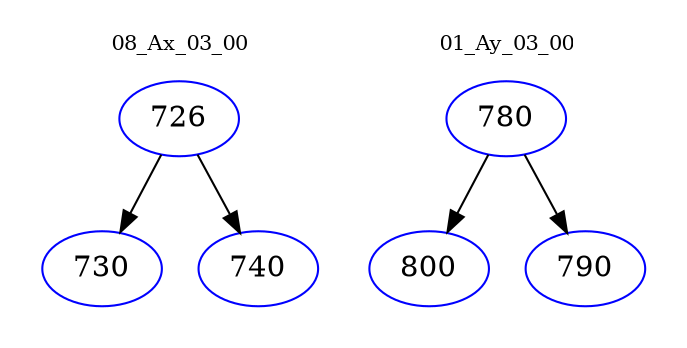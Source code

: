 digraph{
subgraph cluster_0 {
color = white
label = "08_Ax_03_00";
fontsize=10;
T0_726 [label="726", color="blue"]
T0_726 -> T0_730 [color="black"]
T0_730 [label="730", color="blue"]
T0_726 -> T0_740 [color="black"]
T0_740 [label="740", color="blue"]
}
subgraph cluster_1 {
color = white
label = "01_Ay_03_00";
fontsize=10;
T1_780 [label="780", color="blue"]
T1_780 -> T1_800 [color="black"]
T1_800 [label="800", color="blue"]
T1_780 -> T1_790 [color="black"]
T1_790 [label="790", color="blue"]
}
}
